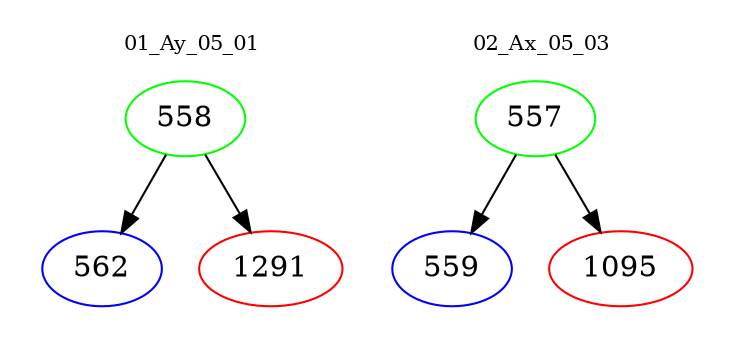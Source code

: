 digraph{
subgraph cluster_0 {
color = white
label = "01_Ay_05_01";
fontsize=10;
T0_558 [label="558", color="green"]
T0_558 -> T0_562 [color="black"]
T0_562 [label="562", color="blue"]
T0_558 -> T0_1291 [color="black"]
T0_1291 [label="1291", color="red"]
}
subgraph cluster_1 {
color = white
label = "02_Ax_05_03";
fontsize=10;
T1_557 [label="557", color="green"]
T1_557 -> T1_559 [color="black"]
T1_559 [label="559", color="blue"]
T1_557 -> T1_1095 [color="black"]
T1_1095 [label="1095", color="red"]
}
}

